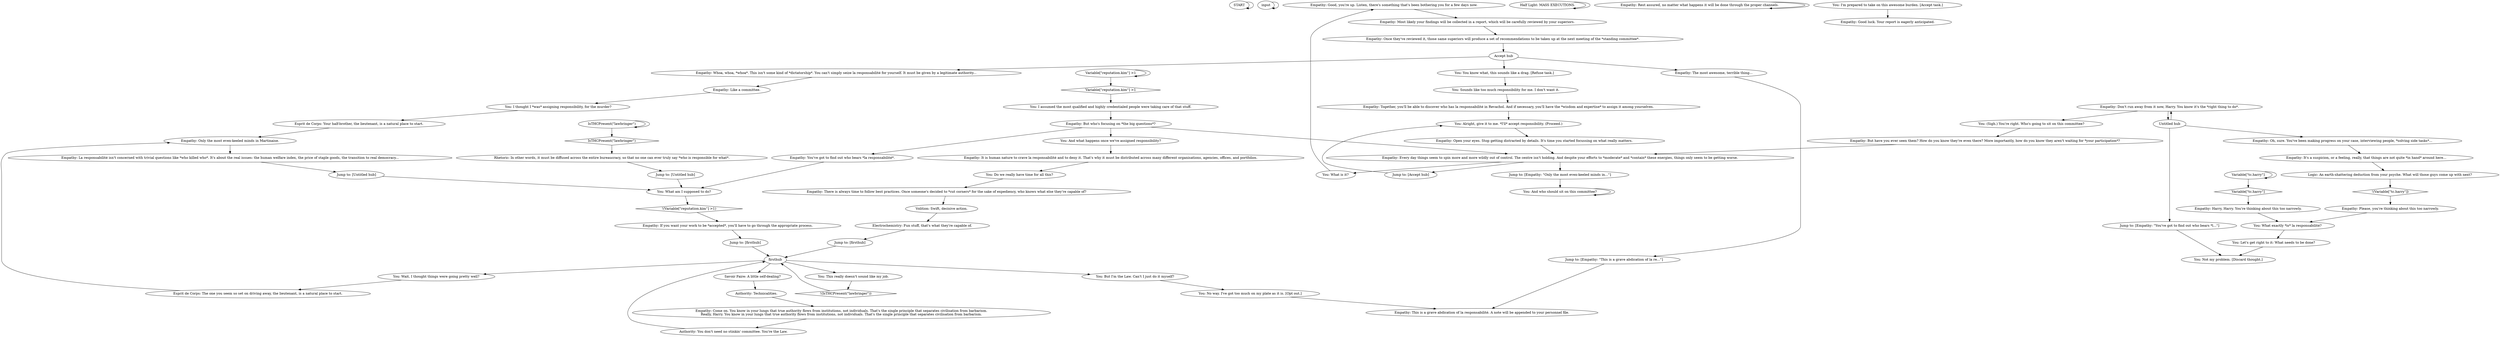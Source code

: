 # WHIRLING F2 ORB / Moralist Quest Initiation
# Empathy tells you it's time to take responsibility... by convening a committee to spread responsibility around.
# ==================================================
digraph G {
	  0 [label="START"];
	  1 [label="input"];
	  2 [label="Empathy: Good, you're up. Listen, there's something that's been bothering you for a few days now."];
	  3 [label="Empathy: It's a suspicion, or a feeling, really, that things are not quite *in hand* around here..."];
	  4 [label="Empathy: But who's focusing on *the big questions*?"];
	  5 [label="Empathy: But have you ever seen them? How do you know they're even there? More importantly, how do you know they aren't waiting for *your participation*?"];
	  6 [label="Jump to: [Empathy: \"Only the most even-keeled minds in...\"]"];
	  7 [label="You: Not my problem. [Discard thought.]"];
	  8 [label="Empathy: You've got to find out who bears *la responsabilité*."];
	  9 [label="You: I assumed the most qualified and highly credentialed people were taking care of that stuff."];
	  10 [label="Esprit de Corps: Your half-brother, the lieutenant, is a natural place to start."];
	  11 [label="Variable[\"tc.harry\"]"];
	  12 [label="Variable[\"tc.harry\"]", shape=diamond];
	  13 [label="!(Variable[\"tc.harry\"])", shape=diamond];
	  14 [label="Empathy: Every day things seem to spin more and more wildly out of control. The centre isn't holding. And despite your efforts to *moderate* and *contain* these energies, things only seem to be getting worse."];
	  15 [label="You: What am I supposed to do?"];
	  16 [label="Untitled hub"];
	  17 [label="You: No way. I've got too much on my plate as it is. [Opt out.]"];
	  18 [label="Empathy: Come on. You know in your lungs that true authority flows from institutions, not individuals. That's the single principle that separates civilisation from barbarism.\nReally, Harry. You know in your lungs that true authority flows from institutions, not individuals. That's the single principle that separates civilisation from barbarism."];
	  19 [label="Empathy: If you want your work to be *accepted*, you'll have to go through the appropriate process."];
	  20 [label="Esprit de Corps: The one you seem so set on driving away, the lieutenant, is a natural place to start."];
	  21 [label="Empathy: Oh, sure. You've been making progress on your case, interviewing people, *solving side tasks*..."];
	  22 [label="You: What exactly *is* la responsabilité?"];
	  23 [label="Empathy: La responsabilité isn't concerned with trivial questions like *who killed who*. It's about the real issues: the human welfare index, the price of staple goods, the transition to real democracy..."];
	  24 [label="Variable[\"reputation.kim\"] >1"];
	  25 [label="Variable[\"reputation.kim\"] >1", shape=diamond];
	  26 [label="!(Variable[\"reputation.kim\"] >1)", shape=diamond];
	  27 [label="Jump to: [Empathy: \"You've got to find out who bears *l...\"]"];
	  28 [label="You: I thought I *was* assigning responsibility, for the murder?"];
	  29 [label="IsTHCPresent(\"lawbringer\")"];
	  30 [label="IsTHCPresent(\"lawbringer\")", shape=diamond];
	  31 [label="!(IsTHCPresent(\"lawbringer\"))", shape=diamond];
	  32 [label="Empathy: Open your eyes. Stop getting distracted by details. It's time you started focussing on what really matters."];
	  33 [label="Empathy: Whoa, whoa, *whoa*. This isn't some kind of *dictatorship*. You can't simply seize la responsabilité for yourself. It must be given by a legitimate authority..."];
	  34 [label="You: And what happens once we've assigned responsibility?"];
	  35 [label="You: This really doesn't sound like my job."];
	  36 [label="You: Do we really have time for all this?"];
	  37 [label="Rhetoric: In other words, it must be diffused across the entire bureaucracy, so that no one can ever truly say *who is responsible for what*."];
	  38 [label="Authority: You don't need no stinkin' committee. You're the Law."];
	  39 [label="Authority: Technicalities."];
	  40 [label="Electrochemistry: Fun stuff, that's what they're capable of."];
	  41 [label="Half Light: MASS EXECUTIONS."];
	  42 [label="Savoir Faire: A little self-dealing?"];
	  43 [label="You: And who should sit on this committee?"];
	  44 [label="Empathy: Only the most even-keeled minds in Martinaise."];
	  45 [label="Empathy: Together, you'll be able to discover who has la responsabilité in Revachol. And if necessary, you'll have the *wisdom and expertise* to assign it among yourselves."];
	  46 [label="Empathy: Don't run away from it now, Harry. You know it's the *right thing to do*."];
	  47 [label="You: Alright, give it to me. *I'll* accept responsibility. (Proceed.)"];
	  48 [label="Accept hub"];
	  49 [label="Empathy: Rest assured, no matter what happens it will be done through the proper channels."];
	  50 [label="Jump to: [Accept hub]"];
	  51 [label="You: Wait, I thought things were going pretty well?"];
	  52 [label="You: But I'm the Law. Can't I just do it myself?"];
	  53 [label="You: Sounds like too much responsibility for me. I don't want it."];
	  54 [label="Jump to: [Empathy: \"This is a grave abdication of la re...\"]"];
	  55 [label="Empathy: It is human nature to crave la responsabilité and to deny it. That's why it must be distributed across many different organisations, agencies, offices, and portfolios."];
	  56 [label="Empathy: Most likely your findings will be collected in a report, which will be carefully reviewed by your superiors."];
	  57 [label="You: What is it?"];
	  58 [label="You: Let's get right to it: What needs to be done?"];
	  59 [label="Empathy: The most awesome, terrible thing..."];
	  60 [label="You: I'm prepared to take on this awesome burden. [Accept task.]"];
	  61 [label="Jump to: [firsthub]"];
	  62 [label="You: You know what, this sounds like a drag. [Refuse task.]"];
	  63 [label="Empathy: This is a grave abdication of la responsabilité. A note will be appended to your personnel file."];
	  64 [label="Empathy: Please, you're thinking about this too narrowly."];
	  65 [label="Jump to: [firsthub]"];
	  66 [label="Empathy: Harry, Harry. You're thinking about this too narrowly."];
	  67 [label="firsthub"];
	  68 [label="Empathy: Good luck. Your report is eagerly anticipated."];
	  69 [label="You: (Sigh.) You're right. Who's going to sit on this committee?"];
	  70 [label="Empathy: Like a committee."];
	  71 [label="Volition: Swift, decisive action."];
	  72 [label="Logic: An earth-shattering deduction from your psyche. What will those guys come up with next?"];
	  73 [label="Jump to: [Untitled hub]"];
	  74 [label="Empathy: There is always time to follow best practices. Once someone's decided to *cut corners* for the sake of expediency, who knows what else they're capable of?"];
	  75 [label="Empathy: Once they've reviewed it, those same superiors will produce a set of recommendations to be taken up at the next meeting of the *standing committee*."];
	  76 [label="Jump to: [Untitled hub]"];
	  0 -> 0
	  1 -> 1
	  2 -> 56
	  3 -> 72
	  4 -> 8
	  4 -> 34
	  4 -> 14
	  5 -> 14
	  6 -> 43
	  8 -> 15
	  9 -> 4
	  10 -> 44
	  11 -> 11
	  11 -> 12
	  12 -> 66
	  13 -> 64
	  14 -> 57
	  14 -> 50
	  14 -> 6
	  15 -> 26
	  16 -> 27
	  16 -> 21
	  16 -> 46
	  17 -> 63
	  18 -> 38
	  19 -> 65
	  20 -> 44
	  21 -> 3
	  22 -> 58
	  23 -> 76
	  24 -> 24
	  24 -> 25
	  25 -> 9
	  26 -> 19
	  27 -> 7
	  28 -> 10
	  29 -> 29
	  29 -> 30
	  30 -> 37
	  31 -> 67
	  32 -> 14
	  33 -> 70
	  34 -> 55
	  35 -> 31
	  36 -> 74
	  37 -> 73
	  38 -> 67
	  39 -> 18
	  40 -> 61
	  41 -> 41
	  42 -> 39
	  43 -> 43
	  44 -> 23
	  45 -> 47
	  46 -> 16
	  46 -> 69
	  47 -> 32
	  48 -> 33
	  48 -> 59
	  48 -> 62
	  49 -> 49
	  50 -> 47
	  51 -> 20
	  52 -> 17
	  53 -> 45
	  54 -> 63
	  55 -> 36
	  56 -> 75
	  57 -> 2
	  58 -> 7
	  59 -> 54
	  60 -> 68
	  61 -> 67
	  62 -> 53
	  64 -> 22
	  65 -> 67
	  66 -> 22
	  67 -> 35
	  67 -> 42
	  67 -> 51
	  67 -> 52
	  69 -> 5
	  70 -> 28
	  71 -> 40
	  72 -> 13
	  73 -> 15
	  74 -> 71
	  75 -> 48
	  76 -> 15
}

